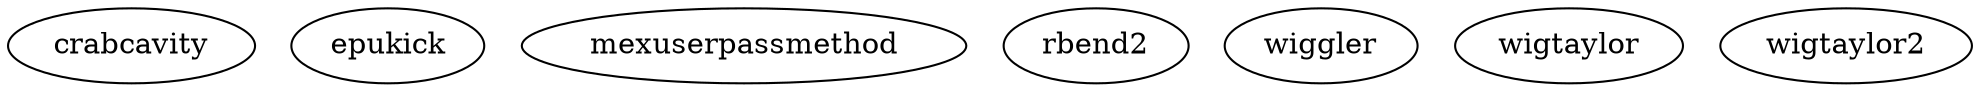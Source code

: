 /* Created by mdot for Matlab */
digraph m2html {

  crabcavity [URL="crabcavity.html"];
  epukick [URL="epukick.html"];
  mexuserpassmethod [URL="mexuserpassmethod.html"];
  rbend2 [URL="rbend2.html"];
  wiggler [URL="wiggler.html"];
  wigtaylor [URL="wigtaylor.html"];
  wigtaylor2 [URL="wigtaylor2.html"];
}